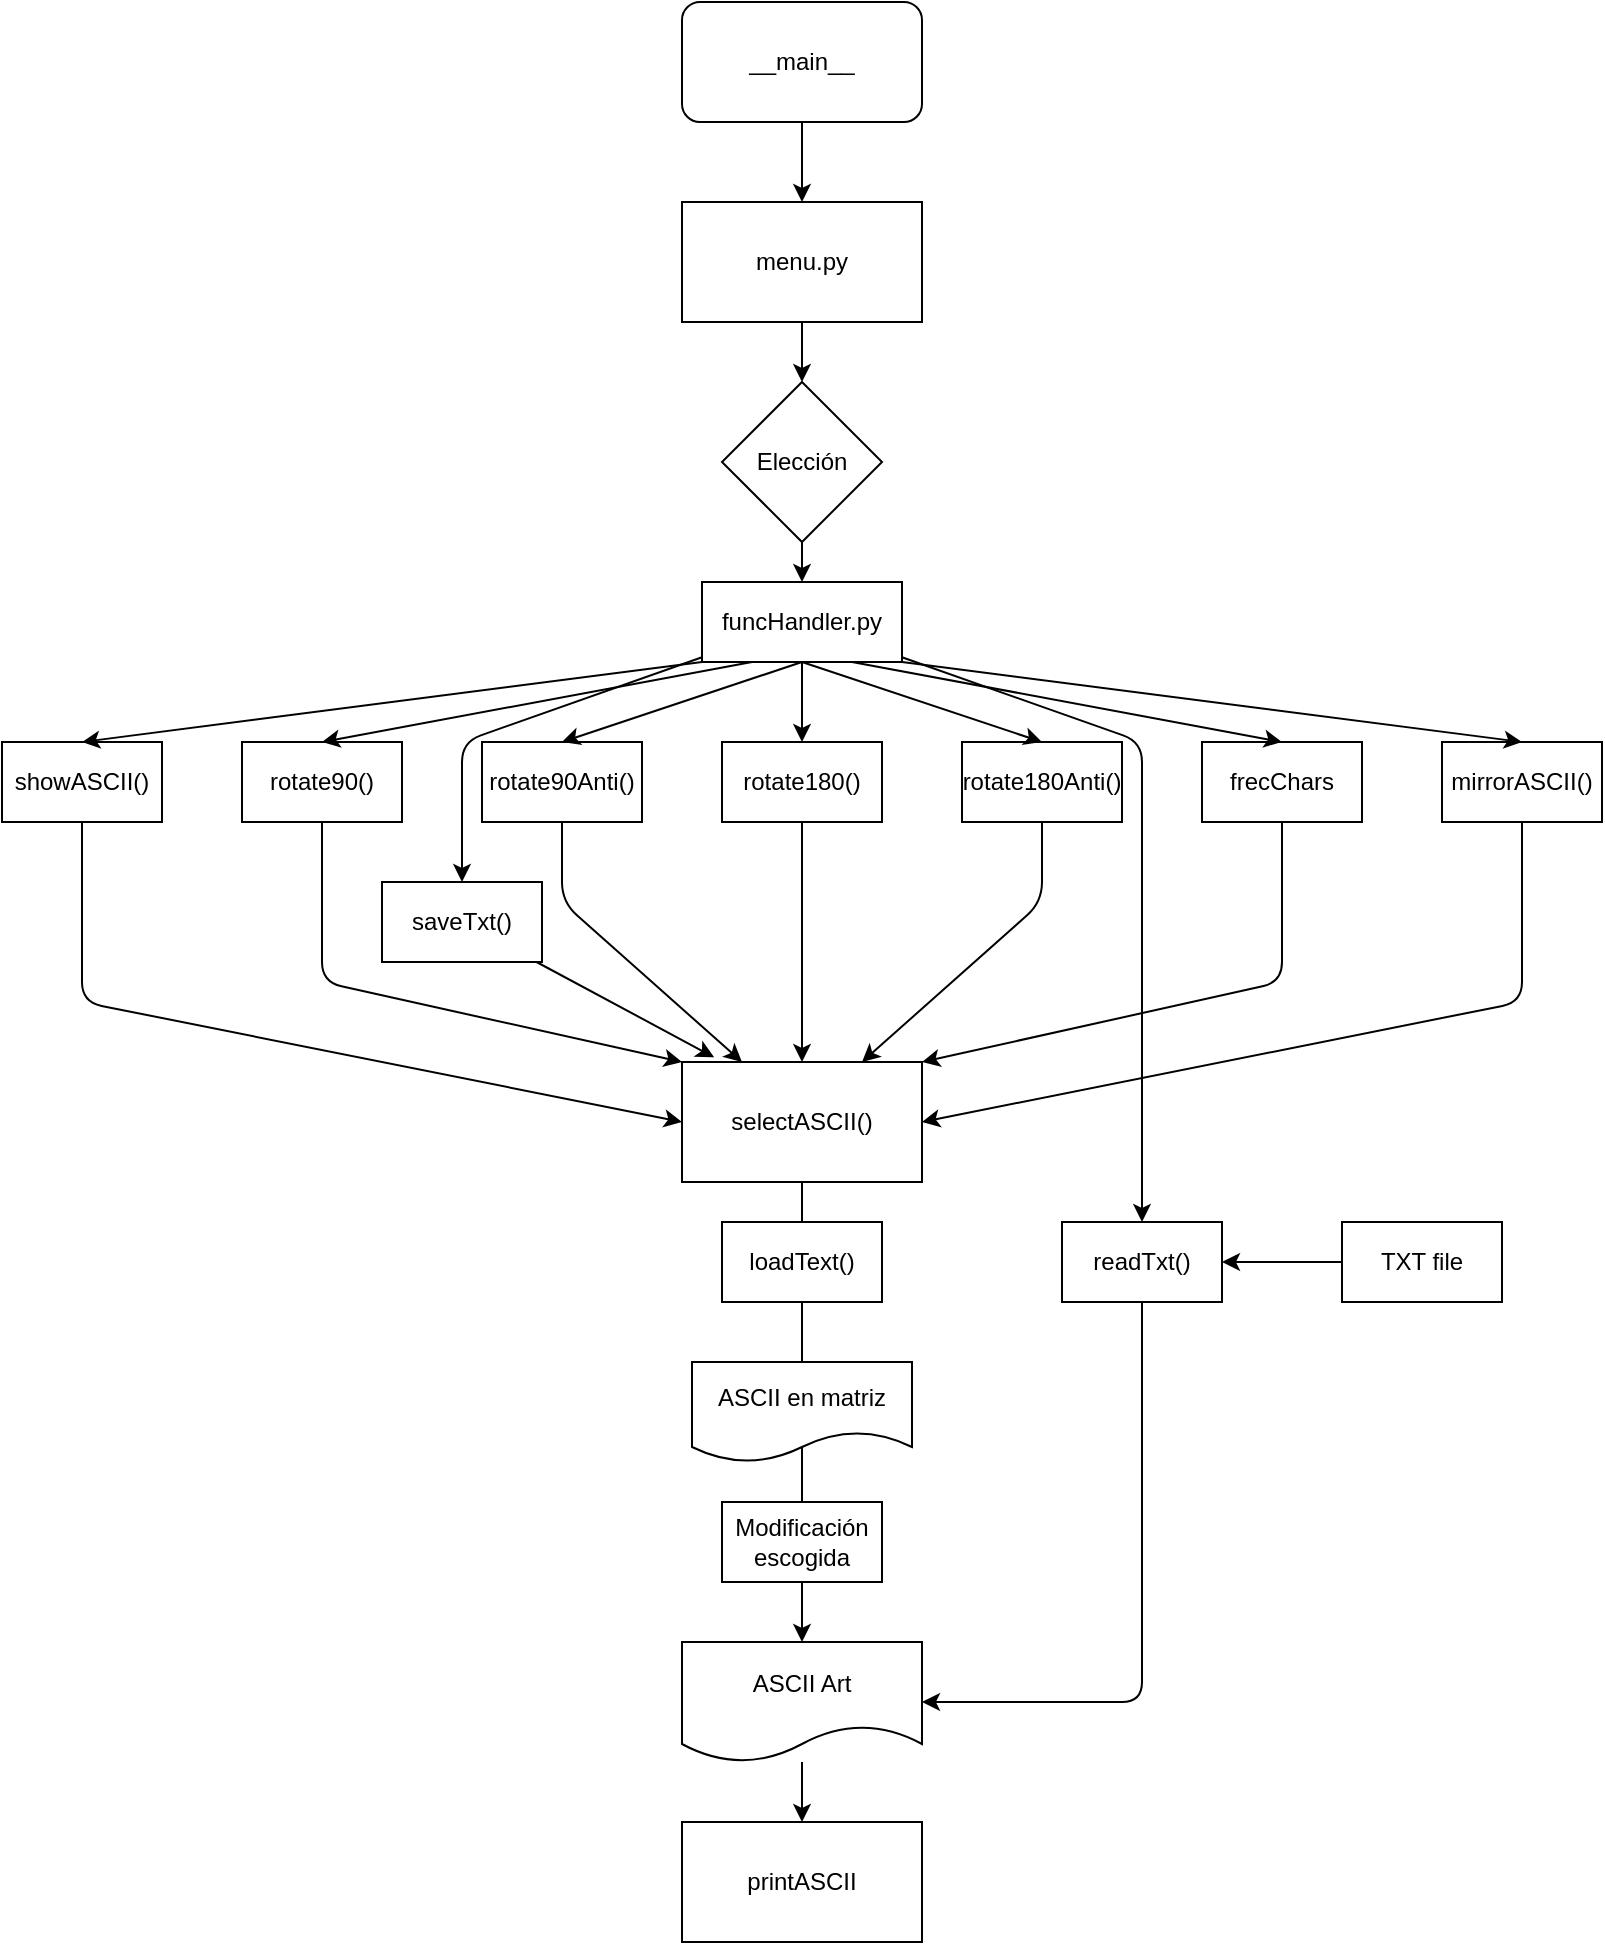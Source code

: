 <mxfile>
    <diagram id="6yYet5ftwI3Llgw5LOby" name="Página-1">
        <mxGraphModel dx="2018" dy="560" grid="1" gridSize="10" guides="1" tooltips="1" connect="1" arrows="1" fold="1" page="1" pageScale="1" pageWidth="827" pageHeight="1169" math="0" shadow="0">
            <root>
                <mxCell id="0"/>
                <mxCell id="1" parent="0"/>
                <mxCell id="39" style="edgeStyle=none;html=1;" parent="1" source="2" target="3" edge="1">
                    <mxGeometry relative="1" as="geometry"/>
                </mxCell>
                <mxCell id="2" value="__main__" style="rounded=1;whiteSpace=wrap;html=1;" parent="1" vertex="1">
                    <mxGeometry x="260" y="50" width="120" height="60" as="geometry"/>
                </mxCell>
                <mxCell id="13" style="edgeStyle=none;html=1;" parent="1" source="3" target="4" edge="1">
                    <mxGeometry relative="1" as="geometry"/>
                </mxCell>
                <mxCell id="3" value="menu.py" style="rounded=0;whiteSpace=wrap;html=1;" parent="1" vertex="1">
                    <mxGeometry x="260" y="150" width="120" height="60" as="geometry"/>
                </mxCell>
                <mxCell id="14" style="edgeStyle=none;html=1;entryX=0.5;entryY=0;entryDx=0;entryDy=0;" parent="1" source="4" target="12" edge="1">
                    <mxGeometry relative="1" as="geometry"/>
                </mxCell>
                <mxCell id="4" value="Elección" style="rhombus;whiteSpace=wrap;html=1;" parent="1" vertex="1">
                    <mxGeometry x="280" y="240" width="80" height="80" as="geometry"/>
                </mxCell>
                <mxCell id="24" style="edgeStyle=none;html=1;entryX=0.5;entryY=0;entryDx=0;entryDy=0;" parent="1" source="5" target="22" edge="1">
                    <mxGeometry relative="1" as="geometry"/>
                </mxCell>
                <mxCell id="5" value="rotate180()" style="rounded=0;whiteSpace=wrap;html=1;" parent="1" vertex="1">
                    <mxGeometry x="280" y="420" width="80" height="40" as="geometry"/>
                </mxCell>
                <mxCell id="25" style="edgeStyle=none;html=1;entryX=0;entryY=0;entryDx=0;entryDy=0;" parent="1" source="6" target="22" edge="1">
                    <mxGeometry relative="1" as="geometry">
                        <Array as="points">
                            <mxPoint x="80" y="540"/>
                        </Array>
                    </mxGeometry>
                </mxCell>
                <mxCell id="6" value="rotate90()" style="rounded=0;whiteSpace=wrap;html=1;" parent="1" vertex="1">
                    <mxGeometry x="40" y="420" width="80" height="40" as="geometry"/>
                </mxCell>
                <mxCell id="43" style="edgeStyle=none;html=1;entryX=0.25;entryY=0;entryDx=0;entryDy=0;" edge="1" parent="1" source="7" target="22">
                    <mxGeometry relative="1" as="geometry">
                        <Array as="points">
                            <mxPoint x="200" y="500"/>
                        </Array>
                    </mxGeometry>
                </mxCell>
                <mxCell id="7" value="rotate90Anti()" style="rounded=0;whiteSpace=wrap;html=1;" parent="1" vertex="1">
                    <mxGeometry x="160" y="420" width="80" height="40" as="geometry"/>
                </mxCell>
                <mxCell id="23" style="edgeStyle=none;html=1;entryX=0;entryY=0.5;entryDx=0;entryDy=0;" parent="1" source="8" target="22" edge="1">
                    <mxGeometry relative="1" as="geometry">
                        <Array as="points">
                            <mxPoint x="-40" y="550"/>
                        </Array>
                    </mxGeometry>
                </mxCell>
                <mxCell id="8" value="showASCII()" style="rounded=0;whiteSpace=wrap;html=1;" parent="1" vertex="1">
                    <mxGeometry x="-80" y="420" width="80" height="40" as="geometry"/>
                </mxCell>
                <mxCell id="28" style="edgeStyle=none;html=1;entryX=1;entryY=0;entryDx=0;entryDy=0;" parent="1" source="9" target="22" edge="1">
                    <mxGeometry relative="1" as="geometry">
                        <Array as="points">
                            <mxPoint x="560" y="540"/>
                        </Array>
                    </mxGeometry>
                </mxCell>
                <mxCell id="9" value="frecChars" style="rounded=0;whiteSpace=wrap;html=1;" parent="1" vertex="1">
                    <mxGeometry x="520" y="420" width="80" height="40" as="geometry"/>
                </mxCell>
                <mxCell id="29" style="edgeStyle=none;html=1;entryX=1;entryY=0.5;entryDx=0;entryDy=0;" parent="1" source="10" target="22" edge="1">
                    <mxGeometry relative="1" as="geometry">
                        <Array as="points">
                            <mxPoint x="680" y="550"/>
                        </Array>
                    </mxGeometry>
                </mxCell>
                <mxCell id="10" value="mirrorASCII()" style="rounded=0;whiteSpace=wrap;html=1;" parent="1" vertex="1">
                    <mxGeometry x="640" y="420" width="80" height="40" as="geometry"/>
                </mxCell>
                <mxCell id="27" style="edgeStyle=none;html=1;entryX=0.75;entryY=0;entryDx=0;entryDy=0;" parent="1" source="11" target="22" edge="1">
                    <mxGeometry relative="1" as="geometry">
                        <Array as="points">
                            <mxPoint x="440" y="500"/>
                        </Array>
                    </mxGeometry>
                </mxCell>
                <mxCell id="11" value="rotate180Anti()" style="rounded=0;whiteSpace=wrap;html=1;" parent="1" vertex="1">
                    <mxGeometry x="400" y="420" width="80" height="40" as="geometry"/>
                </mxCell>
                <mxCell id="15" style="edgeStyle=none;html=1;entryX=0.5;entryY=0;entryDx=0;entryDy=0;" parent="1" source="12" target="5" edge="1">
                    <mxGeometry relative="1" as="geometry"/>
                </mxCell>
                <mxCell id="16" style="edgeStyle=none;html=1;entryX=0.5;entryY=0;entryDx=0;entryDy=0;exitX=0.5;exitY=1;exitDx=0;exitDy=0;" parent="1" source="12" target="11" edge="1">
                    <mxGeometry relative="1" as="geometry"/>
                </mxCell>
                <mxCell id="17" style="edgeStyle=none;html=1;entryX=0.5;entryY=0;entryDx=0;entryDy=0;exitX=0.5;exitY=1;exitDx=0;exitDy=0;" parent="1" source="12" target="7" edge="1">
                    <mxGeometry relative="1" as="geometry"/>
                </mxCell>
                <mxCell id="18" style="edgeStyle=none;html=1;entryX=0.5;entryY=0;entryDx=0;entryDy=0;exitX=0.25;exitY=1;exitDx=0;exitDy=0;" parent="1" source="12" target="6" edge="1">
                    <mxGeometry relative="1" as="geometry"/>
                </mxCell>
                <mxCell id="19" style="edgeStyle=none;html=1;entryX=0.5;entryY=0;entryDx=0;entryDy=0;exitX=0;exitY=1;exitDx=0;exitDy=0;" parent="1" source="12" target="8" edge="1">
                    <mxGeometry relative="1" as="geometry"/>
                </mxCell>
                <mxCell id="20" style="edgeStyle=none;html=1;entryX=0.5;entryY=0;entryDx=0;entryDy=0;exitX=0.75;exitY=1;exitDx=0;exitDy=0;" parent="1" source="12" target="9" edge="1">
                    <mxGeometry relative="1" as="geometry"/>
                </mxCell>
                <mxCell id="21" style="edgeStyle=none;html=1;entryX=0.5;entryY=0;entryDx=0;entryDy=0;exitX=1;exitY=1;exitDx=0;exitDy=0;" parent="1" source="12" target="10" edge="1">
                    <mxGeometry relative="1" as="geometry"/>
                </mxCell>
                <mxCell id="44" style="edgeStyle=none;html=1;entryX=0.5;entryY=0;entryDx=0;entryDy=0;" edge="1" parent="1" source="12" target="41">
                    <mxGeometry relative="1" as="geometry">
                        <Array as="points">
                            <mxPoint x="150" y="420"/>
                        </Array>
                    </mxGeometry>
                </mxCell>
                <mxCell id="46" style="edgeStyle=none;html=1;entryX=0.5;entryY=0;entryDx=0;entryDy=0;" edge="1" parent="1" source="12" target="40">
                    <mxGeometry relative="1" as="geometry">
                        <Array as="points">
                            <mxPoint x="490" y="420"/>
                        </Array>
                    </mxGeometry>
                </mxCell>
                <mxCell id="12" value="funcHandler.py" style="rounded=0;whiteSpace=wrap;html=1;" parent="1" vertex="1">
                    <mxGeometry x="270" y="340" width="100" height="40" as="geometry"/>
                </mxCell>
                <mxCell id="32" style="edgeStyle=none;html=1;startArrow=none;" parent="1" source="36" target="30" edge="1">
                    <mxGeometry relative="1" as="geometry"/>
                </mxCell>
                <mxCell id="22" value="selectASCII()" style="rounded=0;whiteSpace=wrap;html=1;" parent="1" vertex="1">
                    <mxGeometry x="260" y="580" width="120" height="60" as="geometry"/>
                </mxCell>
                <mxCell id="35" style="edgeStyle=none;html=1;entryX=0.5;entryY=0;entryDx=0;entryDy=0;" parent="1" source="30" target="34" edge="1">
                    <mxGeometry relative="1" as="geometry"/>
                </mxCell>
                <mxCell id="30" value="ASCII Art" style="shape=document;whiteSpace=wrap;html=1;boundedLbl=1;" parent="1" vertex="1">
                    <mxGeometry x="260" y="870" width="120" height="60" as="geometry"/>
                </mxCell>
                <mxCell id="33" value="Modificación escogida" style="rounded=0;whiteSpace=wrap;html=1;" parent="1" vertex="1">
                    <mxGeometry x="280" y="800" width="80" height="40" as="geometry"/>
                </mxCell>
                <mxCell id="34" value="printASCII" style="rounded=0;whiteSpace=wrap;html=1;" parent="1" vertex="1">
                    <mxGeometry x="260" y="960" width="120" height="60" as="geometry"/>
                </mxCell>
                <mxCell id="36" value="loadText()" style="rounded=0;whiteSpace=wrap;html=1;" parent="1" vertex="1">
                    <mxGeometry x="280" y="660" width="80" height="40" as="geometry"/>
                </mxCell>
                <mxCell id="37" value="" style="edgeStyle=none;html=1;endArrow=none;" parent="1" source="22" target="36" edge="1">
                    <mxGeometry relative="1" as="geometry">
                        <mxPoint x="320" y="640" as="sourcePoint"/>
                        <mxPoint x="320" y="830" as="targetPoint"/>
                    </mxGeometry>
                </mxCell>
                <mxCell id="38" value="ASCII en matriz" style="shape=document;whiteSpace=wrap;html=1;boundedLbl=1;" parent="1" vertex="1">
                    <mxGeometry x="265" y="730" width="110" height="50" as="geometry"/>
                </mxCell>
                <mxCell id="45" style="edgeStyle=none;html=1;entryX=0.134;entryY=-0.039;entryDx=0;entryDy=0;entryPerimeter=0;" edge="1" parent="1" source="41" target="22">
                    <mxGeometry relative="1" as="geometry"/>
                </mxCell>
                <mxCell id="41" value="saveTxt()" style="rounded=0;whiteSpace=wrap;html=1;" vertex="1" parent="1">
                    <mxGeometry x="110" y="490" width="80" height="40" as="geometry"/>
                </mxCell>
                <mxCell id="50" style="edgeStyle=none;html=1;entryX=1;entryY=0.5;entryDx=0;entryDy=0;" edge="1" parent="1" source="40" target="30">
                    <mxGeometry relative="1" as="geometry">
                        <Array as="points">
                            <mxPoint x="490" y="900"/>
                        </Array>
                    </mxGeometry>
                </mxCell>
                <mxCell id="40" value="readTxt()" style="rounded=0;whiteSpace=wrap;html=1;" vertex="1" parent="1">
                    <mxGeometry x="450" y="660" width="80" height="40" as="geometry"/>
                </mxCell>
                <mxCell id="49" style="edgeStyle=none;html=1;entryX=1;entryY=0.5;entryDx=0;entryDy=0;" edge="1" parent="1" source="48" target="40">
                    <mxGeometry relative="1" as="geometry"/>
                </mxCell>
                <mxCell id="48" value="TXT file" style="rounded=0;whiteSpace=wrap;html=1;" vertex="1" parent="1">
                    <mxGeometry x="590" y="660" width="80" height="40" as="geometry"/>
                </mxCell>
            </root>
        </mxGraphModel>
    </diagram>
</mxfile>